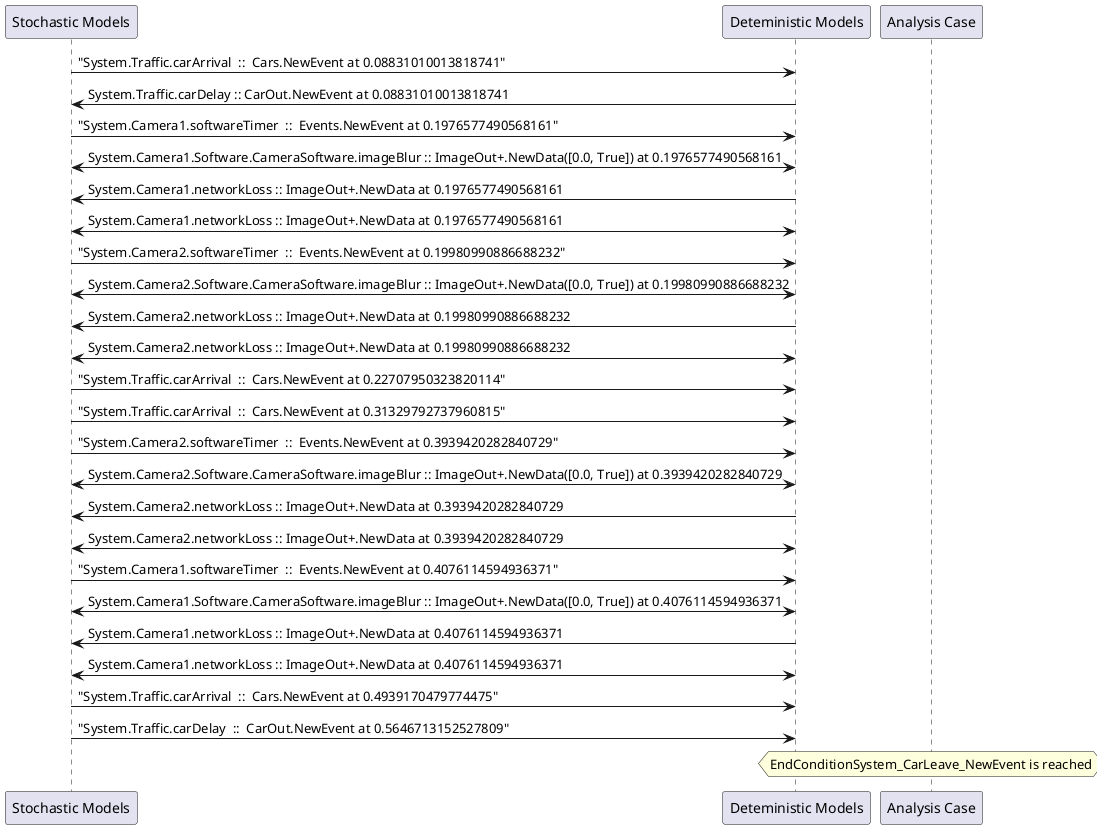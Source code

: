 
	@startuml
	participant "Stochastic Models" as stochmodel
	participant "Deteministic Models" as detmodel
	participant "Analysis Case" as analysis
	{25543_stop} stochmodel -> detmodel : "System.Traffic.carArrival  ::  Cars.NewEvent at 0.08831010013818741"
{25556_start} detmodel -> stochmodel : System.Traffic.carDelay :: CarOut.NewEvent at 0.08831010013818741
{25512_stop} stochmodel -> detmodel : "System.Camera1.softwareTimer  ::  Events.NewEvent at 0.1976577490568161"
detmodel <-> stochmodel : System.Camera1.Software.CameraSoftware.imageBlur :: ImageOut+.NewData([0.0, True]) at 0.1976577490568161
detmodel -> stochmodel : System.Camera1.networkLoss :: ImageOut+.NewData at 0.1976577490568161
detmodel <-> stochmodel : System.Camera1.networkLoss :: ImageOut+.NewData at 0.1976577490568161
{25527_stop} stochmodel -> detmodel : "System.Camera2.softwareTimer  ::  Events.NewEvent at 0.19980990886688232"
detmodel <-> stochmodel : System.Camera2.Software.CameraSoftware.imageBlur :: ImageOut+.NewData([0.0, True]) at 0.19980990886688232
detmodel -> stochmodel : System.Camera2.networkLoss :: ImageOut+.NewData at 0.19980990886688232
detmodel <-> stochmodel : System.Camera2.networkLoss :: ImageOut+.NewData at 0.19980990886688232
{25544_stop} stochmodel -> detmodel : "System.Traffic.carArrival  ::  Cars.NewEvent at 0.22707950323820114"
{25545_stop} stochmodel -> detmodel : "System.Traffic.carArrival  ::  Cars.NewEvent at 0.31329792737960815"
{25528_stop} stochmodel -> detmodel : "System.Camera2.softwareTimer  ::  Events.NewEvent at 0.3939420282840729"
detmodel <-> stochmodel : System.Camera2.Software.CameraSoftware.imageBlur :: ImageOut+.NewData([0.0, True]) at 0.3939420282840729
detmodel -> stochmodel : System.Camera2.networkLoss :: ImageOut+.NewData at 0.3939420282840729
detmodel <-> stochmodel : System.Camera2.networkLoss :: ImageOut+.NewData at 0.3939420282840729
{25513_stop} stochmodel -> detmodel : "System.Camera1.softwareTimer  ::  Events.NewEvent at 0.4076114594936371"
detmodel <-> stochmodel : System.Camera1.Software.CameraSoftware.imageBlur :: ImageOut+.NewData([0.0, True]) at 0.4076114594936371
detmodel -> stochmodel : System.Camera1.networkLoss :: ImageOut+.NewData at 0.4076114594936371
detmodel <-> stochmodel : System.Camera1.networkLoss :: ImageOut+.NewData at 0.4076114594936371
{25546_stop} stochmodel -> detmodel : "System.Traffic.carArrival  ::  Cars.NewEvent at 0.4939170479774475"
{25556_stop} stochmodel -> detmodel : "System.Traffic.carDelay  ::  CarOut.NewEvent at 0.5646713152527809"
{25556_start} <-> {25556_stop} : delay
hnote over analysis 
EndConditionSystem_CarLeave_NewEvent is reached
endnote
@enduml
